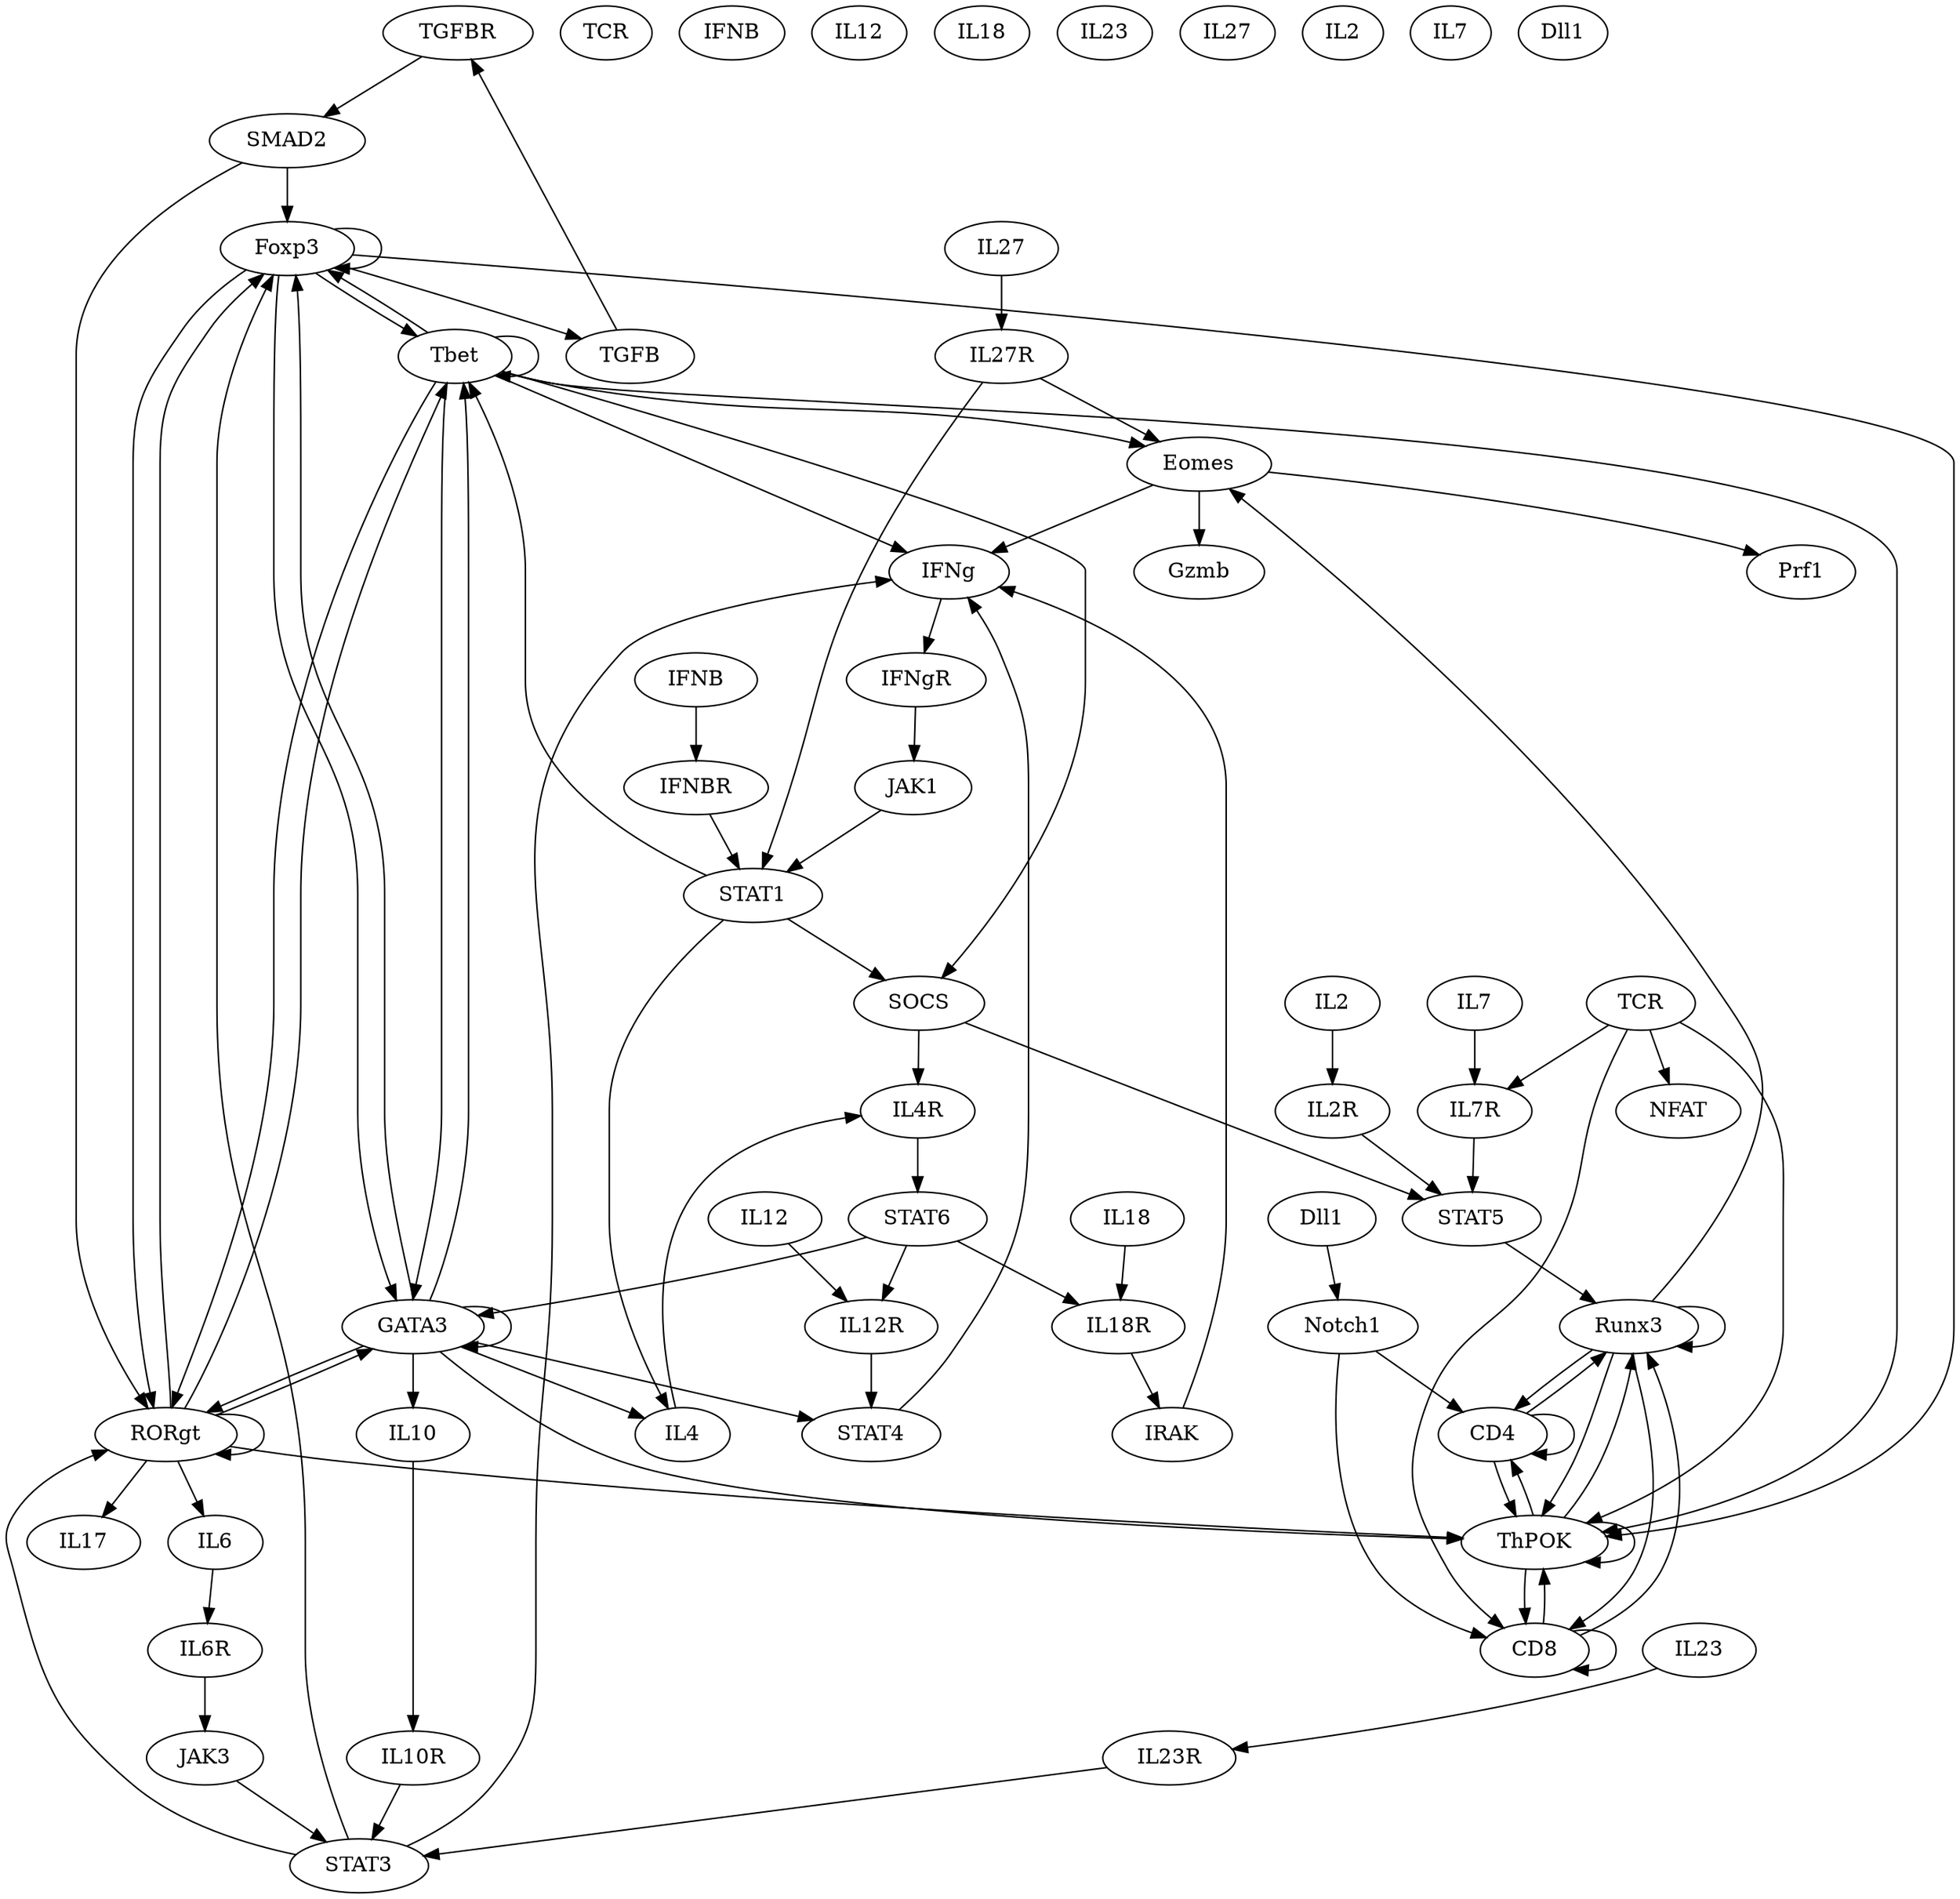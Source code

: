 digraph  {
" TGFBR " [equation="  ( TGFB ) "];
" Runx3 " [equation="  (  (  ( Runx3  ) && ! ( ThPOK  )  ) && ! ( CD4  )  )  || (  (  ( STAT5  ) && ! ( ThPOK  )  ) && ! ( CD4  )  )  || (  (  ( CD8  ) && ! ( ThPOK  )  ) && ! ( CD4  )  ) "];
" Tbet " [equation="  (  (  (  ( Tbet  ) && ! ( GATA3  )  ) && ! ( RORgt  )  ) && ! ( Foxp3  )  )  || (  (  (  ( STAT1  ) && ! ( GATA3  )  ) && ! ( RORgt  )  ) && ! ( Foxp3  )  ) "];
" IL2R " [equation="  ( IL2 ) "];
" Eomes " [equation="  ( Runx3 )  || ( Tbet )  || ( IL27R ) "];
" IFNBR " [equation="  ( IFNB ) "];
" IRAK " [equation="  ( IL18R ) "];
" IFNgR " [equation="  ( IFNg ) "];
" SMAD2 " [equation="  ( TGFBR ) "];
" STAT4 " [equation="  (  ( IL12R  ) && ! ( GATA3  )  ) "];
" GATA3 " [equation="  (  (  (  ( STAT6  ) && ! ( RORgt  )  ) && ! ( Foxp3  )  ) && ! ( Tbet  )  )  || (  (  (  ( GATA3  ) && ! ( RORgt  )  ) && ! ( Foxp3  )  ) && ! ( Tbet  )  ) "];
" IL4 " [equation="  (  ( GATA3  ) && ! ( STAT1  )  ) "];
" IL17 " [equation="  ( RORgt ) "];
" IL6R " [equation="  ( IL6 ) "];
" CD8 " [equation="  (  (  ( Runx3  ) && ! ( ThPOK  )  ) && ! ( TCR  )  )  || (  (  ( Notch1  ) && ! ( ThPOK  )  ) && ! ( TCR  )  )  || (  (  ( CD8  ) && ! ( ThPOK  )  ) && ! ( TCR  )  ) "];
" IL6 " [equation="  ( RORgt ) "];
" IL27R " [equation="  ( IL27 ) "];
" NFAT " [equation="  ( TCR ) "];
" IL10 " [equation="  ( GATA3 ) "];
" IL23R " [equation="  ( IL23 ) "];
" JAK3 " [equation="  ( IL6R ) "];
" TGFB " [equation="  ( Foxp3 ) "];
" JAK1 " [equation="  ( IFNgR ) "];
" SOCS " [equation="  ( Tbet )  || ( STAT1 ) "];
" IFNg " [equation="  (  ( STAT4  ) && ! ( STAT3  )  )  || (  ( IRAK  ) && ! ( STAT3  )  )  || (  ( Eomes  ) && ! ( STAT3  )  )  || (  ( Tbet  ) && ! ( STAT3  )  ) "];
" IL7R " [equation="  (  ( IL7  ) && ! ( TCR  )  ) "];
" IL12R " [equation="  (  ( IL12  ) && ! ( STAT6  )  ) "];
" STAT1 " [equation="  ( IFNBR )  || ( IL27R )  || ( JAK1 ) "];
" STAT5 " [equation="  (  ( IL7R  ) && ! ( SOCS  )  )  || (  ( IL2R  ) && ! ( SOCS  )  ) "];
" Foxp3 " [equation="  (  (  (  (  ( SMAD2  ) && ! ( STAT3  )  ) && ! ( Tbet  )  ) && ! ( GATA3  )  ) && ! ( RORgt  )  )  || (  (  (  (  ( Foxp3  ) && ! ( STAT3  )  ) && ! ( Tbet  )  ) && ! ( GATA3  )  ) && ! ( RORgt  )  ) "];
" IL18R " [equation="  (  ( IL18  ) && ! ( STAT6  )  ) "];
" STAT6 " [equation="  ( IL4R ) "];
" STAT3 " [equation="  ( JAK3 )  || ( IL23R )  || ( IL10R ) "];
" Notch1 " [equation="  ( Dll1 ) "];
" ThPOK " [equation="  (  (  ( ThPOK  ) && ! ( CD8  )  ) && ! ( Runx3  )  )  || (  (  ( CD4  ) && ! ( CD8  )  ) && ! ( Runx3  )  )  || (  (  ( TCR  ) && ! ( CD8  )  ) && ! ( Runx3  )  )  || (  (  ( RORgt  ) && ! ( CD8  )  ) && ! ( Runx3  )  )  || (  (  ( Tbet  ) && ! ( CD8  )  ) && ! ( Runx3  )  )  || (  (  ( GATA3  ) && ! ( CD8  )  ) && ! ( Runx3  )  )  || (  (  ( Foxp3  ) && ! ( CD8  )  ) && ! ( Runx3  )  ) "];
" Gzmb " [equation="  ( Eomes ) "];
" IL10R " [equation="  ( IL10 ) "];
" CD4 " [equation="  (  ( ThPOK  ) && ! ( Runx3  )  )  || (  ( Notch1  ) && ! ( Runx3  )  )  || (  ( CD4  ) && ! ( Runx3  )  ) "];
" RORgt " [equation="  (  (  (  ( SMAD2  ) && ! ( Tbet  )  ) && ! ( Foxp3  )  ) && ! ( GATA3  )  )  || (  (  (  ( RORgt  ) && ! ( Tbet  )  ) && ! ( Foxp3  )  ) && ! ( GATA3  )  )  || (  (  (  ( STAT3  ) && ! ( Tbet  )  ) && ! ( Foxp3  )  ) && ! ( GATA3  )  ) "];
" IL4R " [equation="  (  ( IL4  ) && ! ( SOCS  )  ) "];
" Prf1 " [equation="  ( Eomes ) "];
TCR;
IFNB;
IL12;
IL18;
IL23;
IL27;
IL2;
IL7;
Dll1;
" IL2 ";
" IFNB ";
" TCR ";
" IL27 ";
" IL23 ";
" IL7 ";
" IL12 ";
" IL18 ";
" Dll1 ";
" TGFBR " -> " SMAD2 ";
" Runx3 " -> " Runx3 ";
" Runx3 " -> " Eomes ";
" Runx3 " -> " CD8 ";
" Runx3 " -> " ThPOK ";
" Runx3 " -> " CD4 ";
" Tbet " -> " Tbet ";
" Tbet " -> " Eomes ";
" Tbet " -> " GATA3 ";
" Tbet " -> " SOCS ";
" Tbet " -> " IFNg ";
" Tbet " -> " Foxp3 ";
" Tbet " -> " ThPOK ";
" Tbet " -> " RORgt ";
" IL2R " -> " STAT5 ";
" Eomes " -> " IFNg ";
" Eomes " -> " Gzmb ";
" Eomes " -> " Prf1 ";
" IFNBR " -> " STAT1 ";
" IRAK " -> " IFNg ";
" IFNgR " -> " JAK1 ";
" SMAD2 " -> " Foxp3 ";
" SMAD2 " -> " RORgt ";
" STAT4 " -> " IFNg ";
" GATA3 " -> " Tbet ";
" GATA3 " -> " STAT4 ";
" GATA3 " -> " GATA3 ";
" GATA3 " -> " IL4 ";
" GATA3 " -> " IL10 ";
" GATA3 " -> " Foxp3 ";
" GATA3 " -> " ThPOK ";
" GATA3 " -> " RORgt ";
" IL4 " -> " IL4R ";
" IL6R " -> " JAK3 ";
" CD8 " -> " Runx3 ";
" CD8 " -> " CD8 ";
" CD8 " -> " ThPOK ";
" IL6 " -> " IL6R ";
" IL27R " -> " Eomes ";
" IL27R " -> " STAT1 ";
" IL10 " -> " IL10R ";
" IL23R " -> " STAT3 ";
" JAK3 " -> " STAT3 ";
" TGFB " -> " TGFBR ";
" JAK1 " -> " STAT1 ";
" SOCS " -> " STAT5 ";
" SOCS " -> " IL4R ";
" IFNg " -> " IFNgR ";
" IL7R " -> " STAT5 ";
" IL12R " -> " STAT4 ";
" STAT1 " -> " Tbet ";
" STAT1 " -> " IL4 ";
" STAT1 " -> " SOCS ";
" STAT5 " -> " Runx3 ";
" Foxp3 " -> " Tbet ";
" Foxp3 " -> " GATA3 ";
" Foxp3 " -> " TGFB ";
" Foxp3 " -> " Foxp3 ";
" Foxp3 " -> " ThPOK ";
" Foxp3 " -> " RORgt ";
" IL18R " -> " IRAK ";
" STAT6 " -> " GATA3 ";
" STAT6 " -> " IL12R ";
" STAT6 " -> " IL18R ";
" STAT3 " -> " IFNg ";
" STAT3 " -> " Foxp3 ";
" STAT3 " -> " RORgt ";
" Notch1 " -> " CD8 ";
" Notch1 " -> " CD4 ";
" ThPOK " -> " Runx3 ";
" ThPOK " -> " CD8 ";
" ThPOK " -> " ThPOK ";
" ThPOK " -> " CD4 ";
" IL10R " -> " STAT3 ";
" CD4 " -> " Runx3 ";
" CD4 " -> " ThPOK ";
" CD4 " -> " CD4 ";
" RORgt " -> " Tbet ";
" RORgt " -> " GATA3 ";
" RORgt " -> " IL17 ";
" RORgt " -> " IL6 ";
" RORgt " -> " Foxp3 ";
" RORgt " -> " ThPOK ";
" RORgt " -> " RORgt ";
" IL4R " -> " STAT6 ";
" IL2 " -> " IL2R ";
" IFNB " -> " IFNBR ";
" TCR " -> " CD8 ";
" TCR " -> " NFAT ";
" TCR " -> " IL7R ";
" TCR " -> " ThPOK ";
" IL27 " -> " IL27R ";
" IL23 " -> " IL23R ";
" IL7 " -> " IL7R ";
" IL12 " -> " IL12R ";
" IL18 " -> " IL18R ";
" Dll1 " -> " Notch1 ";
}
